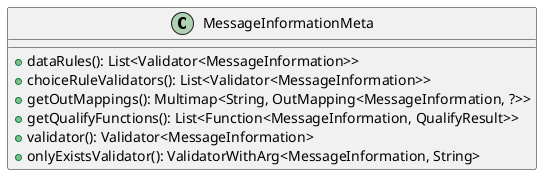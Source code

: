 @startuml

    class MessageInformationMeta [[MessageInformationMeta.html]] {
        +dataRules(): List<Validator<MessageInformation>>
        +choiceRuleValidators(): List<Validator<MessageInformation>>
        +getOutMappings(): Multimap<String, OutMapping<MessageInformation, ?>>
        +getQualifyFunctions(): List<Function<MessageInformation, QualifyResult>>
        +validator(): Validator<MessageInformation>
        +onlyExistsValidator(): ValidatorWithArg<MessageInformation, String>
    }

@enduml
